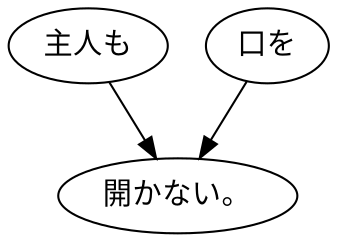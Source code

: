 digraph graph5134 {
	node0 [label="主人も"];
	node1 [label="口を"];
	node2 [label="開かない。"];
	node0 -> node2;
	node1 -> node2;
}
